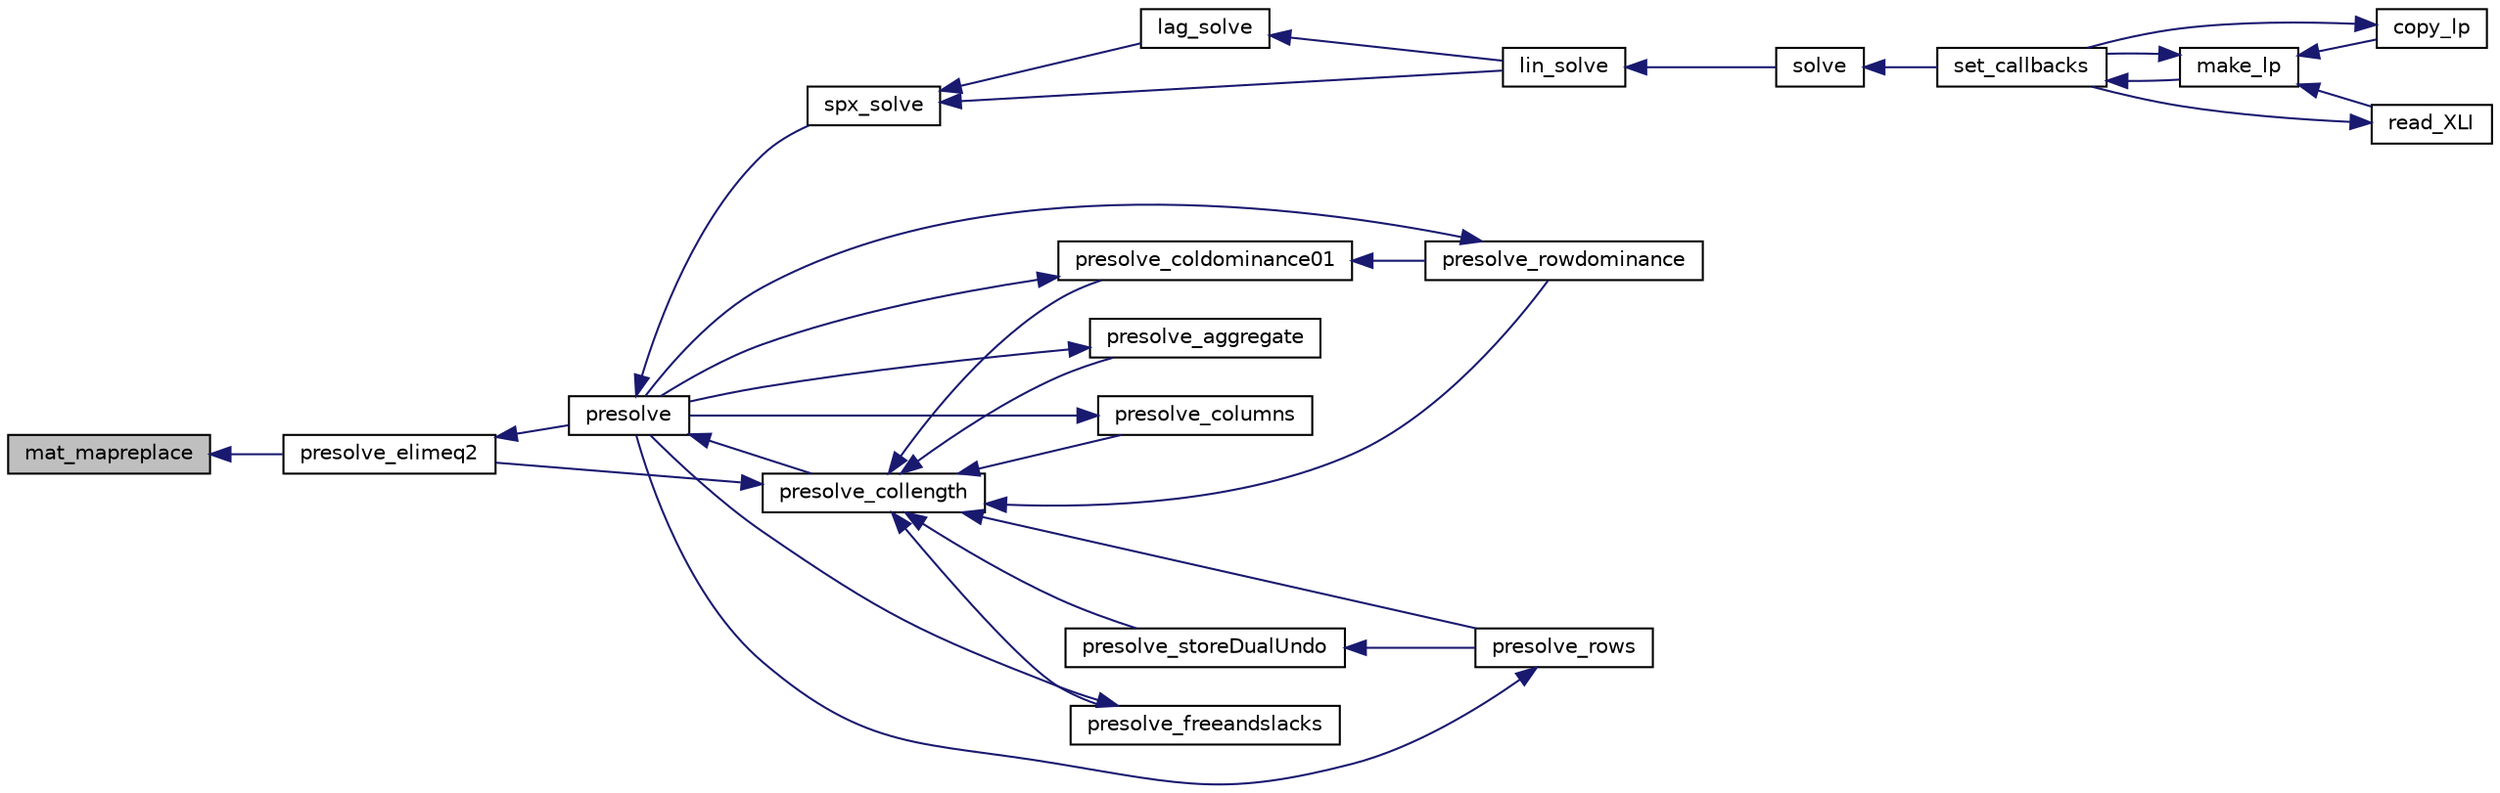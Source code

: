 digraph "mat_mapreplace"
{
  edge [fontname="Helvetica",fontsize="10",labelfontname="Helvetica",labelfontsize="10"];
  node [fontname="Helvetica",fontsize="10",shape=record];
  rankdir="LR";
  Node1846 [label="mat_mapreplace",height=0.2,width=0.4,color="black", fillcolor="grey75", style="filled", fontcolor="black"];
  Node1846 -> Node1847 [dir="back",color="midnightblue",fontsize="10",style="solid",fontname="Helvetica"];
  Node1847 [label="presolve_elimeq2",height=0.2,width=0.4,color="black", fillcolor="white", style="filled",URL="$d3/da5/lp__presolve_8c.html#a7844c56aa332fe22274fffac21b497b8"];
  Node1847 -> Node1848 [dir="back",color="midnightblue",fontsize="10",style="solid",fontname="Helvetica"];
  Node1848 [label="presolve",height=0.2,width=0.4,color="black", fillcolor="white", style="filled",URL="$da/dae/lp__presolve_8h.html#a63c9f891fb867de51e44d08313fdd585"];
  Node1848 -> Node1849 [dir="back",color="midnightblue",fontsize="10",style="solid",fontname="Helvetica"];
  Node1849 [label="presolve_collength",height=0.2,width=0.4,color="black", fillcolor="white", style="filled",URL="$da/dae/lp__presolve_8h.html#a58b595e285879c5d2996a0a6247d9389"];
  Node1849 -> Node1850 [dir="back",color="midnightblue",fontsize="10",style="solid",fontname="Helvetica"];
  Node1850 [label="presolve_storeDualUndo",height=0.2,width=0.4,color="black", fillcolor="white", style="filled",URL="$d3/da5/lp__presolve_8c.html#a1aba0570d1275e34fbd173aa558c4c14"];
  Node1850 -> Node1851 [dir="back",color="midnightblue",fontsize="10",style="solid",fontname="Helvetica"];
  Node1851 [label="presolve_rows",height=0.2,width=0.4,color="black", fillcolor="white", style="filled",URL="$d3/da5/lp__presolve_8c.html#a93c32e563cfede02af08bd1a3d46bd6d"];
  Node1851 -> Node1848 [dir="back",color="midnightblue",fontsize="10",style="solid",fontname="Helvetica"];
  Node1849 -> Node1847 [dir="back",color="midnightblue",fontsize="10",style="solid",fontname="Helvetica"];
  Node1849 -> Node1852 [dir="back",color="midnightblue",fontsize="10",style="solid",fontname="Helvetica"];
  Node1852 [label="presolve_rowdominance",height=0.2,width=0.4,color="black", fillcolor="white", style="filled",URL="$d3/da5/lp__presolve_8c.html#a7e03acd96990d99539251375f7faff4a"];
  Node1852 -> Node1848 [dir="back",color="midnightblue",fontsize="10",style="solid",fontname="Helvetica"];
  Node1849 -> Node1853 [dir="back",color="midnightblue",fontsize="10",style="solid",fontname="Helvetica"];
  Node1853 [label="presolve_coldominance01",height=0.2,width=0.4,color="black", fillcolor="white", style="filled",URL="$d3/da5/lp__presolve_8c.html#a38ba8dae4e0bbdd4ab2ab77f7d146596"];
  Node1853 -> Node1852 [dir="back",color="midnightblue",fontsize="10",style="solid",fontname="Helvetica"];
  Node1853 -> Node1848 [dir="back",color="midnightblue",fontsize="10",style="solid",fontname="Helvetica"];
  Node1849 -> Node1854 [dir="back",color="midnightblue",fontsize="10",style="solid",fontname="Helvetica"];
  Node1854 [label="presolve_aggregate",height=0.2,width=0.4,color="black", fillcolor="white", style="filled",URL="$d3/da5/lp__presolve_8c.html#accb9e4202e7222ff4aba91e3c15efa73"];
  Node1854 -> Node1848 [dir="back",color="midnightblue",fontsize="10",style="solid",fontname="Helvetica"];
  Node1849 -> Node1855 [dir="back",color="midnightblue",fontsize="10",style="solid",fontname="Helvetica"];
  Node1855 [label="presolve_columns",height=0.2,width=0.4,color="black", fillcolor="white", style="filled",URL="$d3/da5/lp__presolve_8c.html#ada5e067bb25106a6d8ecd75d23be8600"];
  Node1855 -> Node1848 [dir="back",color="midnightblue",fontsize="10",style="solid",fontname="Helvetica"];
  Node1849 -> Node1856 [dir="back",color="midnightblue",fontsize="10",style="solid",fontname="Helvetica"];
  Node1856 [label="presolve_freeandslacks",height=0.2,width=0.4,color="black", fillcolor="white", style="filled",URL="$d3/da5/lp__presolve_8c.html#a62d34320b14c8946670a7fc73a04828a"];
  Node1856 -> Node1848 [dir="back",color="midnightblue",fontsize="10",style="solid",fontname="Helvetica"];
  Node1849 -> Node1851 [dir="back",color="midnightblue",fontsize="10",style="solid",fontname="Helvetica"];
  Node1848 -> Node1857 [dir="back",color="midnightblue",fontsize="10",style="solid",fontname="Helvetica"];
  Node1857 [label="spx_solve",height=0.2,width=0.4,color="black", fillcolor="white", style="filled",URL="$d1/d0a/lp__simplex_8h.html#a3effc8b68c1fb21095e7324d83d0dbf7"];
  Node1857 -> Node1858 [dir="back",color="midnightblue",fontsize="10",style="solid",fontname="Helvetica"];
  Node1858 [label="lag_solve",height=0.2,width=0.4,color="black", fillcolor="white", style="filled",URL="$d1/d0a/lp__simplex_8h.html#a320e9e82c06466267a7cb7844c7767b8"];
  Node1858 -> Node1859 [dir="back",color="midnightblue",fontsize="10",style="solid",fontname="Helvetica"];
  Node1859 [label="lin_solve",height=0.2,width=0.4,color="black", fillcolor="white", style="filled",URL="$d1/d0a/lp__simplex_8h.html#a794b0beb471eb7ece9a694717b65b947"];
  Node1859 -> Node1860 [dir="back",color="midnightblue",fontsize="10",style="solid",fontname="Helvetica"];
  Node1860 [label="solve",height=0.2,width=0.4,color="black", fillcolor="white", style="filled",URL="$df/df7/lp__lib_8h.html#a0f4da3a192397e77e6fe92704d4fad3f"];
  Node1860 -> Node1861 [dir="back",color="midnightblue",fontsize="10",style="solid",fontname="Helvetica"];
  Node1861 [label="set_callbacks",height=0.2,width=0.4,color="black", fillcolor="white", style="filled",URL="$df/df7/lp__lib_8h.html#a929e8acb9704f61e16927c915c15cd07"];
  Node1861 -> Node1862 [dir="back",color="midnightblue",fontsize="10",style="solid",fontname="Helvetica"];
  Node1862 [label="make_lp",height=0.2,width=0.4,color="black", fillcolor="white", style="filled",URL="$df/df7/lp__lib_8h.html#a68a0333d84dd944f67e2a0ec72e346a9"];
  Node1862 -> Node1863 [dir="back",color="midnightblue",fontsize="10",style="solid",fontname="Helvetica"];
  Node1863 [label="copy_lp",height=0.2,width=0.4,color="black", fillcolor="white", style="filled",URL="$df/df7/lp__lib_8h.html#aca83ecdbc200b414db491306f3070ae9"];
  Node1863 -> Node1861 [dir="back",color="midnightblue",fontsize="10",style="solid",fontname="Helvetica"];
  Node1862 -> Node1861 [dir="back",color="midnightblue",fontsize="10",style="solid",fontname="Helvetica"];
  Node1862 -> Node1864 [dir="back",color="midnightblue",fontsize="10",style="solid",fontname="Helvetica"];
  Node1864 [label="read_XLI",height=0.2,width=0.4,color="black", fillcolor="white", style="filled",URL="$df/df7/lp__lib_8h.html#a351dd803960ab0dae2b39f2c65d3a58d"];
  Node1864 -> Node1861 [dir="back",color="midnightblue",fontsize="10",style="solid",fontname="Helvetica"];
  Node1857 -> Node1859 [dir="back",color="midnightblue",fontsize="10",style="solid",fontname="Helvetica"];
}
